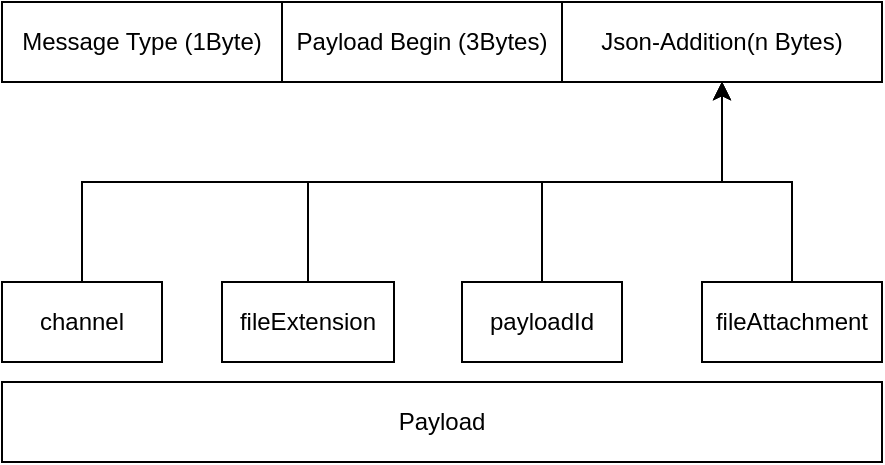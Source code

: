 <mxfile version="13.0.3" type="device"><diagram id="w92COp2E-V3cYh9XUGO4" name="Page-1"><mxGraphModel dx="621" dy="461" grid="1" gridSize="10" guides="1" tooltips="1" connect="1" arrows="1" fold="1" page="1" pageScale="1" pageWidth="827" pageHeight="1169" math="0" shadow="0"><root><mxCell id="0"/><mxCell id="1" parent="0"/><mxCell id="SlpG8Svfl3kLAZfby53e-4" style="edgeStyle=orthogonalEdgeStyle;rounded=0;orthogonalLoop=1;jettySize=auto;html=1;exitX=0.5;exitY=1;exitDx=0;exitDy=0;strokeColor=#000000;" parent="1" edge="1"><mxGeometry relative="1" as="geometry"><mxPoint x="414" y="240.0" as="sourcePoint"/><mxPoint x="414" y="240.0" as="targetPoint"/></mxGeometry></mxCell><mxCell id="SlpG8Svfl3kLAZfby53e-6" value="Message Type (1Byte)" style="rounded=0;whiteSpace=wrap;html=1;strokeColor=#000000;" parent="1" vertex="1"><mxGeometry x="200" y="100" width="140" height="40" as="geometry"/></mxCell><mxCell id="SlpG8Svfl3kLAZfby53e-7" value="Payload Begin (3Bytes)" style="rounded=0;whiteSpace=wrap;html=1;strokeColor=#000000;" parent="1" vertex="1"><mxGeometry x="340" y="100" width="140" height="40" as="geometry"/></mxCell><mxCell id="SlpG8Svfl3kLAZfby53e-8" value="Json-Addition(n Bytes)" style="rounded=0;whiteSpace=wrap;html=1;strokeColor=#000000;" parent="1" vertex="1"><mxGeometry x="480" y="100" width="160" height="40" as="geometry"/></mxCell><mxCell id="SlpG8Svfl3kLAZfby53e-9" value="Payload" style="rounded=0;whiteSpace=wrap;html=1;strokeColor=#000000;" parent="1" vertex="1"><mxGeometry x="200" y="290" width="440" height="40" as="geometry"/></mxCell><mxCell id="UgqoyZYfeBxDHroJYlah-1" style="edgeStyle=orthogonalEdgeStyle;rounded=0;orthogonalLoop=1;jettySize=auto;html=1;" edge="1" parent="1" source="SlpG8Svfl3kLAZfby53e-27" target="SlpG8Svfl3kLAZfby53e-8"><mxGeometry relative="1" as="geometry"><Array as="points"><mxPoint x="240" y="190"/><mxPoint x="560" y="190"/></Array></mxGeometry></mxCell><mxCell id="SlpG8Svfl3kLAZfby53e-27" value="channel" style="rounded=0;whiteSpace=wrap;html=1;strokeColor=#000000;fillColor=#FFFFFF;" parent="1" vertex="1"><mxGeometry x="200" y="240" width="80" height="40" as="geometry"/></mxCell><mxCell id="UgqoyZYfeBxDHroJYlah-2" style="edgeStyle=orthogonalEdgeStyle;rounded=0;orthogonalLoop=1;jettySize=auto;html=1;" edge="1" parent="1" source="SlpG8Svfl3kLAZfby53e-28" target="SlpG8Svfl3kLAZfby53e-8"><mxGeometry relative="1" as="geometry"><Array as="points"><mxPoint x="353" y="190"/><mxPoint x="560" y="190"/></Array></mxGeometry></mxCell><mxCell id="SlpG8Svfl3kLAZfby53e-28" value="fileExtension" style="rounded=0;whiteSpace=wrap;html=1;strokeColor=#000000;fillColor=#FFFFFF;" parent="1" vertex="1"><mxGeometry x="310" y="240" width="86" height="40" as="geometry"/></mxCell><mxCell id="SlpG8Svfl3kLAZfby53e-37" style="edgeStyle=orthogonalEdgeStyle;rounded=0;orthogonalLoop=1;jettySize=auto;html=1;strokeColor=#000000;" parent="1" source="SlpG8Svfl3kLAZfby53e-29" target="SlpG8Svfl3kLAZfby53e-8" edge="1"><mxGeometry relative="1" as="geometry"/></mxCell><mxCell id="SlpG8Svfl3kLAZfby53e-29" value="payloadId" style="rounded=0;whiteSpace=wrap;html=1;strokeColor=#000000;fillColor=#FFFFFF;" parent="1" vertex="1"><mxGeometry x="430" y="240" width="80" height="40" as="geometry"/></mxCell><mxCell id="SlpG8Svfl3kLAZfby53e-36" style="edgeStyle=orthogonalEdgeStyle;rounded=0;orthogonalLoop=1;jettySize=auto;html=1;entryX=0.5;entryY=1;entryDx=0;entryDy=0;strokeColor=#000000;" parent="1" source="SlpG8Svfl3kLAZfby53e-30" target="SlpG8Svfl3kLAZfby53e-8" edge="1"><mxGeometry relative="1" as="geometry"/></mxCell><mxCell id="SlpG8Svfl3kLAZfby53e-30" value="fileAttachment" style="rounded=0;whiteSpace=wrap;html=1;strokeColor=#000000;fillColor=#FFFFFF;" parent="1" vertex="1"><mxGeometry x="550" y="240" width="90" height="40" as="geometry"/></mxCell></root></mxGraphModel></diagram></mxfile>